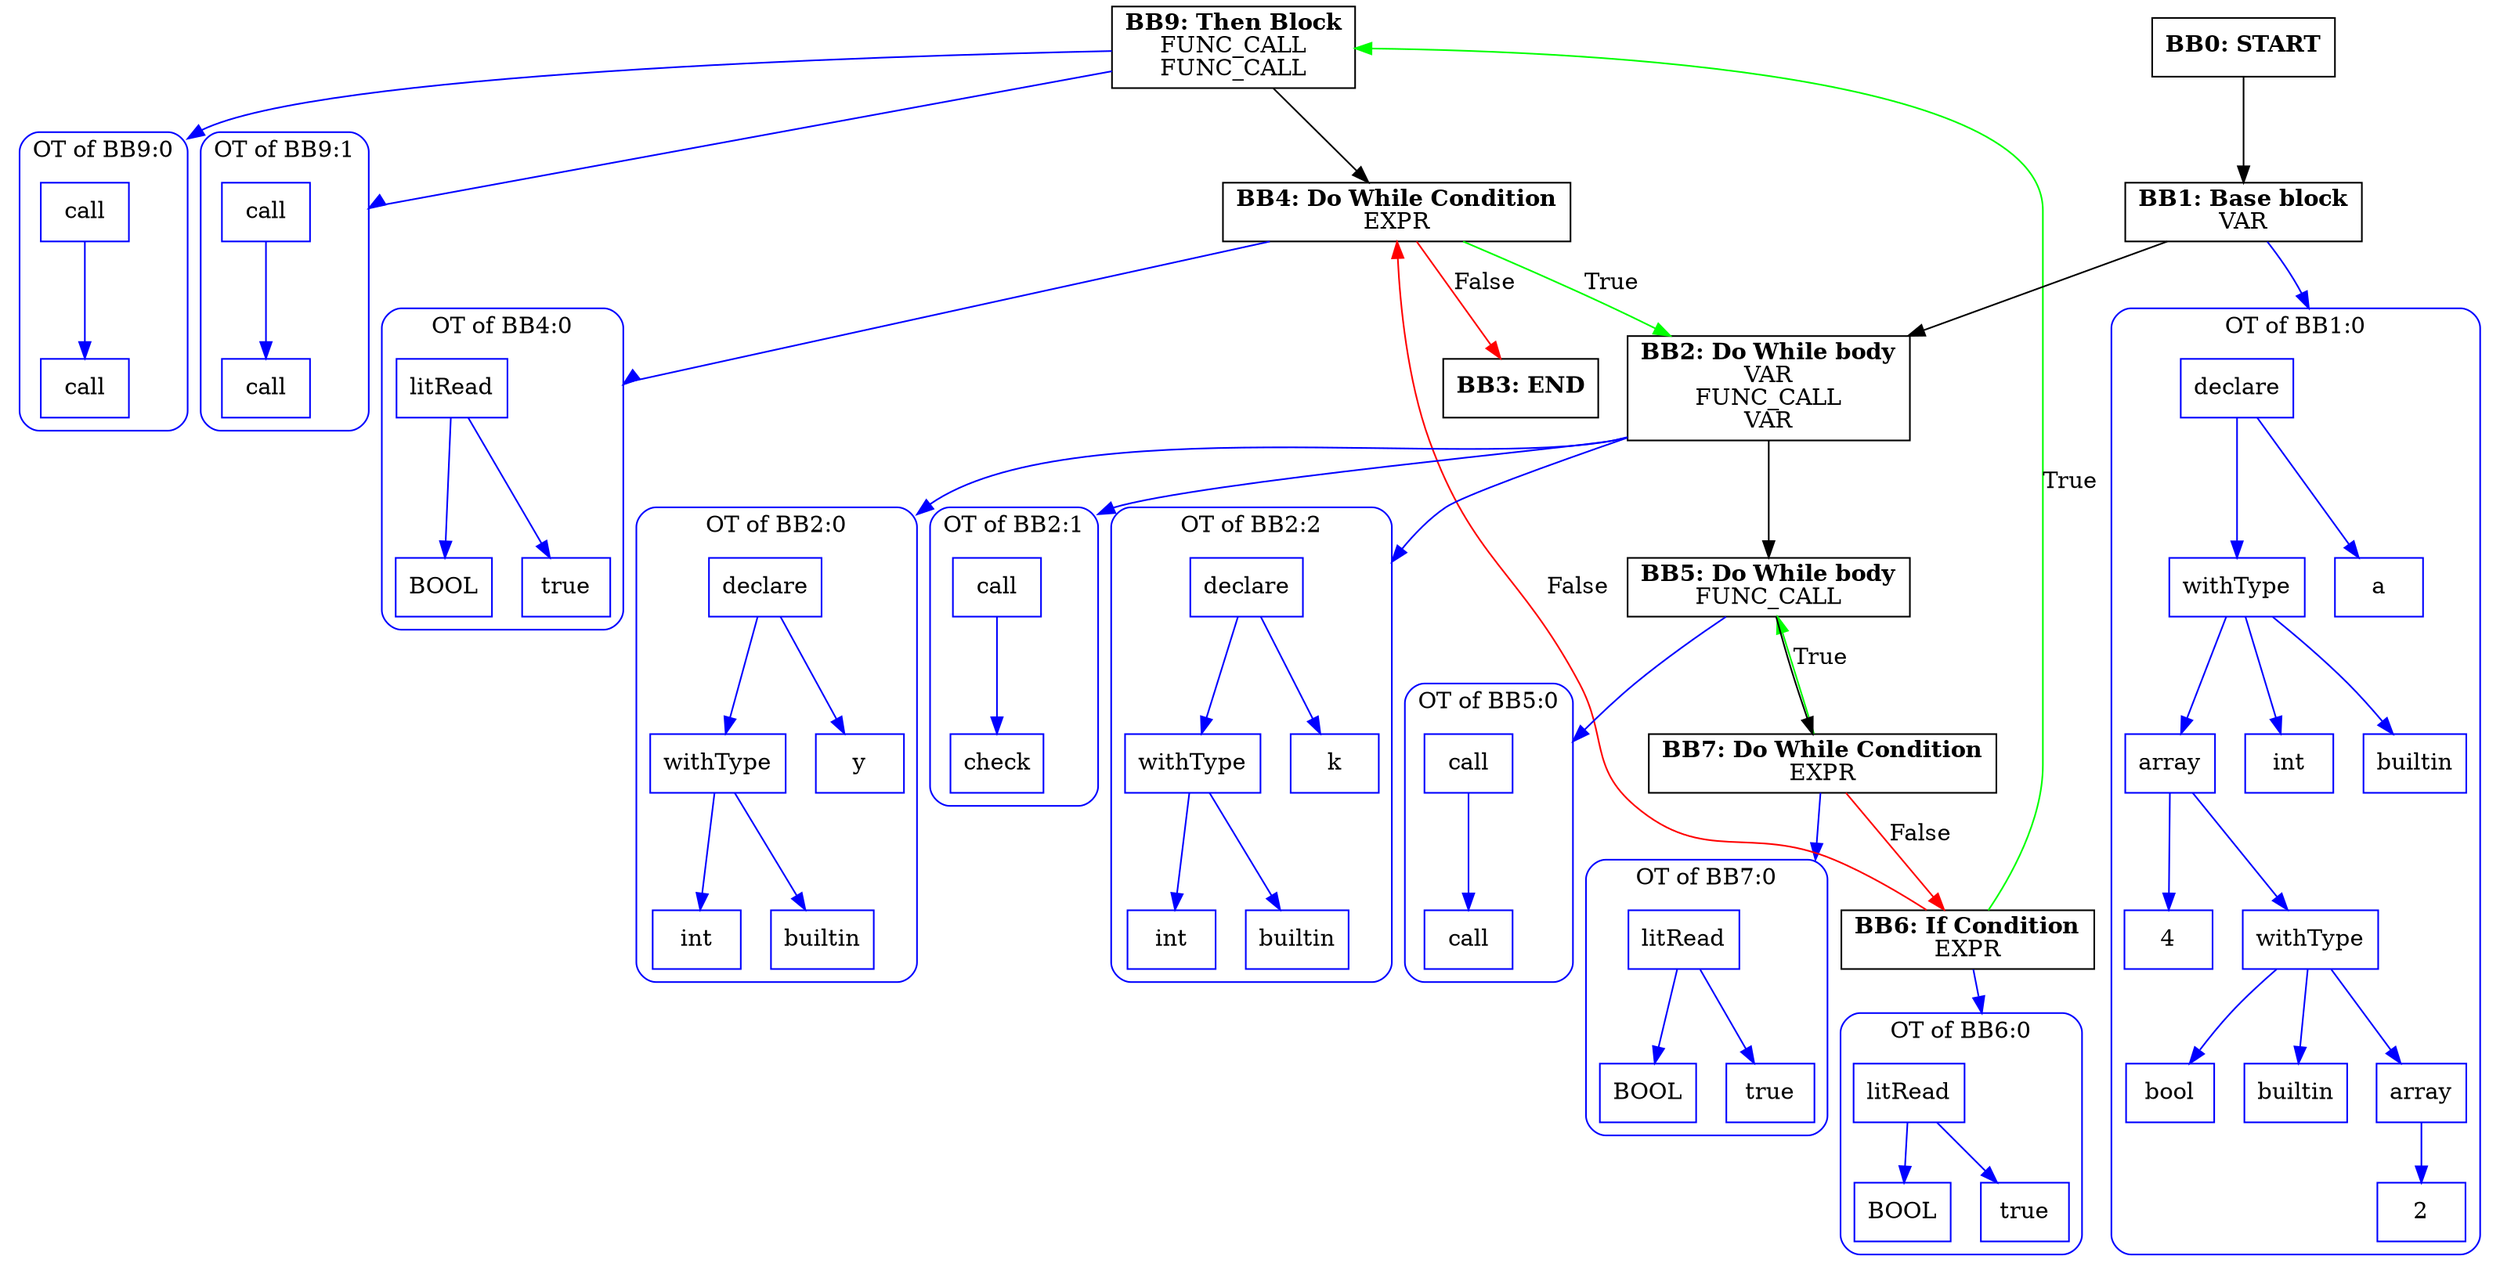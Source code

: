 digraph CFG {
    compound=true;
    graph [splines=true];
    node [shape=rectangle];

    BB9 [label=<<B>BB9: Then Block</B><BR ALIGN="CENTER"/>FUNC_CALL<BR ALIGN="CENTER"/>FUNC_CALL<BR ALIGN="CENTER"/>>];
    subgraph cluster_instruction0 {
        label = "OT of BB9:0";
        style=rounded;
        color=blue;
        entry0 [shape=point, style=invis];
        node0 [label="call", color=blue];
        node1 [label="call", color=blue];
        node0 -> node1[color=blue];
    }
    BB9 -> entry0 [lhead=cluster_instruction0, color=blue];
    subgraph cluster_instruction1 {
        label = "OT of BB9:1";
        style=rounded;
        color=blue;
        entry1 [shape=point, style=invis];
        node2 [label="call", color=blue];
        node3 [label="call", color=blue];
        node2 -> node3[color=blue];
    }
    BB9 -> entry1 [lhead=cluster_instruction1, color=blue];
    BB7 [label=<<B>BB7: Do While Condition</B><BR ALIGN="CENTER"/>EXPR<BR ALIGN="CENTER"/>>];
    subgraph cluster_instruction2 {
        label = "OT of BB7:0";
        style=rounded;
        color=blue;
        entry2 [shape=point, style=invis];
        node4 [label="litRead", color=blue];
        node5 [label="BOOL", color=blue];
        node4 -> node5[color=blue];
        node6 [label="true", color=blue];
        node4 -> node6[color=blue];
    }
    BB7 -> entry2 [lhead=cluster_instruction2, color=blue];
    BB6 [label=<<B>BB6: If Condition</B><BR ALIGN="CENTER"/>EXPR<BR ALIGN="CENTER"/>>];
    subgraph cluster_instruction3 {
        label = "OT of BB6:0";
        style=rounded;
        color=blue;
        entry3 [shape=point, style=invis];
        node7 [label="litRead", color=blue];
        node8 [label="BOOL", color=blue];
        node7 -> node8[color=blue];
        node9 [label="true", color=blue];
        node7 -> node9[color=blue];
    }
    BB6 -> entry3 [lhead=cluster_instruction3, color=blue];
    BB5 [label=<<B>BB5: Do While body</B><BR ALIGN="CENTER"/>FUNC_CALL<BR ALIGN="CENTER"/>>];
    subgraph cluster_instruction4 {
        label = "OT of BB5:0";
        style=rounded;
        color=blue;
        entry4 [shape=point, style=invis];
        node10 [label="call", color=blue];
        node11 [label="call", color=blue];
        node10 -> node11[color=blue];
    }
    BB5 -> entry4 [lhead=cluster_instruction4, color=blue];
    BB4 [label=<<B>BB4: Do While Condition</B><BR ALIGN="CENTER"/>EXPR<BR ALIGN="CENTER"/>>];
    subgraph cluster_instruction5 {
        label = "OT of BB4:0";
        style=rounded;
        color=blue;
        entry5 [shape=point, style=invis];
        node12 [label="litRead", color=blue];
        node13 [label="BOOL", color=blue];
        node12 -> node13[color=blue];
        node14 [label="true", color=blue];
        node12 -> node14[color=blue];
    }
    BB4 -> entry5 [lhead=cluster_instruction5, color=blue];
    BB3 [label=<<B>BB3: END</B><BR ALIGN="CENTER"/>>];
    BB2 [label=<<B>BB2: Do While body</B><BR ALIGN="CENTER"/>VAR<BR ALIGN="CENTER"/>FUNC_CALL<BR ALIGN="CENTER"/>VAR<BR ALIGN="CENTER"/>>];
    subgraph cluster_instruction6 {
        label = "OT of BB2:0";
        style=rounded;
        color=blue;
        entry6 [shape=point, style=invis];
        node15 [label="declare", color=blue];
        node16 [label="withType", color=blue];
        node17 [label="int", color=blue];
        node16 -> node17[color=blue];
        node18 [label="builtin", color=blue];
        node16 -> node18[color=blue];
        node15 -> node16[color=blue];
        node19 [label="y", color=blue];
        node15 -> node19[color=blue];
    }
    BB2 -> entry6 [lhead=cluster_instruction6, color=blue];
    subgraph cluster_instruction7 {
        label = "OT of BB2:1";
        style=rounded;
        color=blue;
        entry7 [shape=point, style=invis];
        node20 [label="call", color=blue];
        node21 [label="check", color=blue];
        node20 -> node21[color=blue];
    }
    BB2 -> entry7 [lhead=cluster_instruction7, color=blue];
    subgraph cluster_instruction8 {
        label = "OT of BB2:2";
        style=rounded;
        color=blue;
        entry8 [shape=point, style=invis];
        node22 [label="declare", color=blue];
        node23 [label="withType", color=blue];
        node24 [label="int", color=blue];
        node23 -> node24[color=blue];
        node25 [label="builtin", color=blue];
        node23 -> node25[color=blue];
        node22 -> node23[color=blue];
        node26 [label="k", color=blue];
        node22 -> node26[color=blue];
    }
    BB2 -> entry8 [lhead=cluster_instruction8, color=blue];
    BB1 [label=<<B>BB1: Base block</B><BR ALIGN="CENTER"/>VAR<BR ALIGN="CENTER"/>>];
    subgraph cluster_instruction9 {
        label = "OT of BB1:0";
        style=rounded;
        color=blue;
        entry9 [shape=point, style=invis];
        node27 [label="declare", color=blue];
        node28 [label="withType", color=blue];
        node29 [label="int", color=blue];
        node28 -> node29[color=blue];
        node30 [label="builtin", color=blue];
        node28 -> node30[color=blue];
        node31 [label="array", color=blue];
        node32 [label="4", color=blue];
        node31 -> node32[color=blue];
        node33 [label="withType", color=blue];
        node34 [label="bool", color=blue];
        node33 -> node34[color=blue];
        node35 [label="builtin", color=blue];
        node33 -> node35[color=blue];
        node36 [label="array", color=blue];
        node37 [label="2", color=blue];
        node36 -> node37[color=blue];
        node33 -> node36[color=blue];
        node31 -> node33[color=blue];
        node28 -> node31[color=blue];
        node27 -> node28[color=blue];
        node38 [label="a", color=blue];
        node27 -> node38[color=blue];
    }
    BB1 -> entry9 [lhead=cluster_instruction9, color=blue];
    BB0 [label=<<B>BB0: START</B><BR ALIGN="CENTER"/>>];

    BB9 -> BB4;
    BB7 -> BB6 [label="False", color=red];
    BB7 -> BB5 [label="True", color=green];
    BB6 -> BB4 [label="False", color=red];
    BB6 -> BB9 [label="True", color=green];
    BB5 -> BB7;
    BB4 -> BB3 [label="False", color=red];
    BB4 -> BB2 [label="True", color=green];
    BB2 -> BB5;
    BB1 -> BB2;
    BB0 -> BB1;
}
